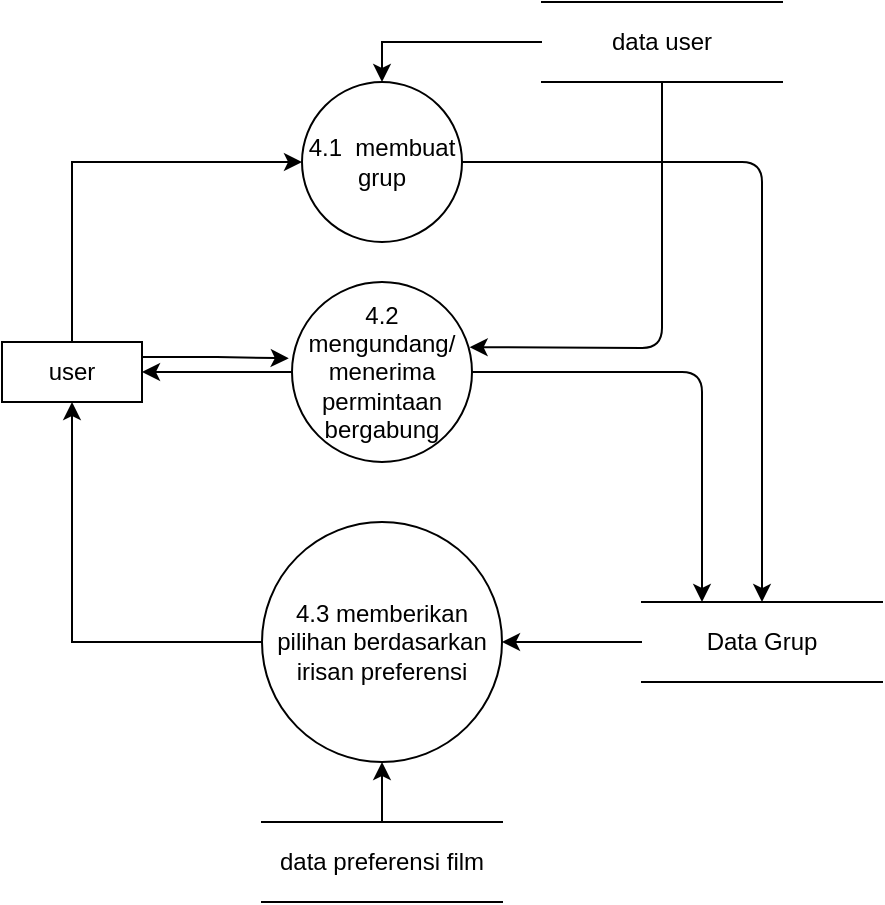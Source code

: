 <mxfile version="14.6.11" type="device"><diagram id="hsrRFJnrNTMU9gli1bc4" name="Page-1"><mxGraphModel dx="1278" dy="588" grid="1" gridSize="10" guides="1" tooltips="1" connect="1" arrows="1" fold="1" page="1" pageScale="1" pageWidth="4681" pageHeight="3300" math="0" shadow="0"><root><mxCell id="0"/><mxCell id="1" parent="0"/><mxCell id="wt3TYADYrP54_bAYJvPu-3" style="edgeStyle=orthogonalEdgeStyle;rounded=0;orthogonalLoop=1;jettySize=auto;html=1;entryX=0;entryY=0.5;entryDx=0;entryDy=0;" parent="1" source="VcGedbHfoLbVHAUkPWqu-1" target="VcGedbHfoLbVHAUkPWqu-3" edge="1"><mxGeometry relative="1" as="geometry"><Array as="points"><mxPoint x="545" y="160"/></Array></mxGeometry></mxCell><mxCell id="pLi7GLJ7v5ARiaw-o3e_-2" style="edgeStyle=orthogonalEdgeStyle;rounded=0;orthogonalLoop=1;jettySize=auto;html=1;exitX=1;exitY=0.25;exitDx=0;exitDy=0;entryX=-0.018;entryY=0.424;entryDx=0;entryDy=0;entryPerimeter=0;" edge="1" parent="1" source="VcGedbHfoLbVHAUkPWqu-1" target="VcGedbHfoLbVHAUkPWqu-10"><mxGeometry relative="1" as="geometry"/></mxCell><mxCell id="VcGedbHfoLbVHAUkPWqu-1" value="user" style="rounded=0;whiteSpace=wrap;html=1;" parent="1" vertex="1"><mxGeometry x="510" y="250" width="70" height="30" as="geometry"/></mxCell><mxCell id="VcGedbHfoLbVHAUkPWqu-3" value="4.1&amp;nbsp; membuat grup" style="ellipse;whiteSpace=wrap;html=1;aspect=fixed;" parent="1" vertex="1"><mxGeometry x="660" y="120" width="80" height="80" as="geometry"/></mxCell><mxCell id="VcGedbHfoLbVHAUkPWqu-10" value="4.2 mengundang/ menerima permintaan bergabung" style="ellipse;whiteSpace=wrap;html=1;aspect=fixed;" parent="1" vertex="1"><mxGeometry x="655" y="220" width="90" height="90" as="geometry"/></mxCell><mxCell id="wt3TYADYrP54_bAYJvPu-16" style="edgeStyle=orthogonalEdgeStyle;rounded=0;orthogonalLoop=1;jettySize=auto;html=1;entryX=0.5;entryY=1;entryDx=0;entryDy=0;" parent="1" source="VcGedbHfoLbVHAUkPWqu-45" target="VcGedbHfoLbVHAUkPWqu-1" edge="1"><mxGeometry relative="1" as="geometry"/></mxCell><mxCell id="VcGedbHfoLbVHAUkPWqu-45" value="4.3 memberikan pilihan berdasarkan irisan preferensi" style="ellipse;whiteSpace=wrap;html=1;aspect=fixed;" parent="1" vertex="1"><mxGeometry x="640" y="340" width="120" height="120" as="geometry"/></mxCell><mxCell id="wt3TYADYrP54_bAYJvPu-34" style="edgeStyle=orthogonalEdgeStyle;rounded=0;orthogonalLoop=1;jettySize=auto;html=1;" parent="1" source="wt3TYADYrP54_bAYJvPu-7" target="VcGedbHfoLbVHAUkPWqu-45" edge="1"><mxGeometry relative="1" as="geometry"/></mxCell><mxCell id="wt3TYADYrP54_bAYJvPu-7" value="Data Grup" style="shape=partialRectangle;whiteSpace=wrap;html=1;left=0;right=0;fillColor=none;" parent="1" vertex="1"><mxGeometry x="830" y="380" width="120" height="40" as="geometry"/></mxCell><mxCell id="wt3TYADYrP54_bAYJvPu-20" style="edgeStyle=orthogonalEdgeStyle;rounded=0;orthogonalLoop=1;jettySize=auto;html=1;" parent="1" source="wt3TYADYrP54_bAYJvPu-17" target="VcGedbHfoLbVHAUkPWqu-45" edge="1"><mxGeometry relative="1" as="geometry"/></mxCell><mxCell id="wt3TYADYrP54_bAYJvPu-17" value="data preferensi film" style="shape=partialRectangle;whiteSpace=wrap;html=1;left=0;right=0;fillColor=none;" parent="1" vertex="1"><mxGeometry x="640" y="490" width="120" height="40" as="geometry"/></mxCell><mxCell id="wt3TYADYrP54_bAYJvPu-28" style="edgeStyle=orthogonalEdgeStyle;rounded=0;orthogonalLoop=1;jettySize=auto;html=1;entryX=0.5;entryY=0;entryDx=0;entryDy=0;" parent="1" source="wt3TYADYrP54_bAYJvPu-25" target="VcGedbHfoLbVHAUkPWqu-3" edge="1"><mxGeometry relative="1" as="geometry"/></mxCell><mxCell id="wt3TYADYrP54_bAYJvPu-25" value="data user" style="shape=partialRectangle;whiteSpace=wrap;html=1;left=0;right=0;fillColor=none;" parent="1" vertex="1"><mxGeometry x="780" y="80" width="120" height="40" as="geometry"/></mxCell><mxCell id="wt3TYADYrP54_bAYJvPu-31" value="" style="endArrow=classic;html=1;exitX=1;exitY=0.5;exitDx=0;exitDy=0;entryX=0.5;entryY=0;entryDx=0;entryDy=0;" parent="1" source="VcGedbHfoLbVHAUkPWqu-3" edge="1" target="wt3TYADYrP54_bAYJvPu-7"><mxGeometry width="50" height="50" relative="1" as="geometry"><mxPoint x="1070" y="540" as="sourcePoint"/><mxPoint x="960" y="430" as="targetPoint"/><Array as="points"><mxPoint x="890" y="160"/></Array></mxGeometry></mxCell><mxCell id="wt3TYADYrP54_bAYJvPu-32" value="" style="endArrow=classic;html=1;exitX=1;exitY=0.5;exitDx=0;exitDy=0;entryX=0.25;entryY=0;entryDx=0;entryDy=0;" parent="1" source="VcGedbHfoLbVHAUkPWqu-10" target="wt3TYADYrP54_bAYJvPu-7" edge="1"><mxGeometry width="50" height="50" relative="1" as="geometry"><mxPoint x="1070" y="540" as="sourcePoint"/><mxPoint x="1120" y="490" as="targetPoint"/><Array as="points"><mxPoint x="860" y="265"/></Array></mxGeometry></mxCell><mxCell id="pLi7GLJ7v5ARiaw-o3e_-3" value="" style="endArrow=classic;html=1;entryX=1;entryY=0.5;entryDx=0;entryDy=0;exitX=0;exitY=0.5;exitDx=0;exitDy=0;" edge="1" parent="1" source="VcGedbHfoLbVHAUkPWqu-10" target="VcGedbHfoLbVHAUkPWqu-1"><mxGeometry width="50" height="50" relative="1" as="geometry"><mxPoint x="750" y="380" as="sourcePoint"/><mxPoint x="800" y="330" as="targetPoint"/></mxGeometry></mxCell><mxCell id="pLi7GLJ7v5ARiaw-o3e_-5" value="" style="endArrow=classic;html=1;exitX=0.5;exitY=1;exitDx=0;exitDy=0;entryX=0.987;entryY=0.362;entryDx=0;entryDy=0;entryPerimeter=0;" edge="1" parent="1" source="wt3TYADYrP54_bAYJvPu-25" target="VcGedbHfoLbVHAUkPWqu-10"><mxGeometry width="50" height="50" relative="1" as="geometry"><mxPoint x="749.04" y="194" as="sourcePoint"/><mxPoint x="900" y="440" as="targetPoint"/><Array as="points"><mxPoint x="840" y="253"/></Array></mxGeometry></mxCell></root></mxGraphModel></diagram></mxfile>